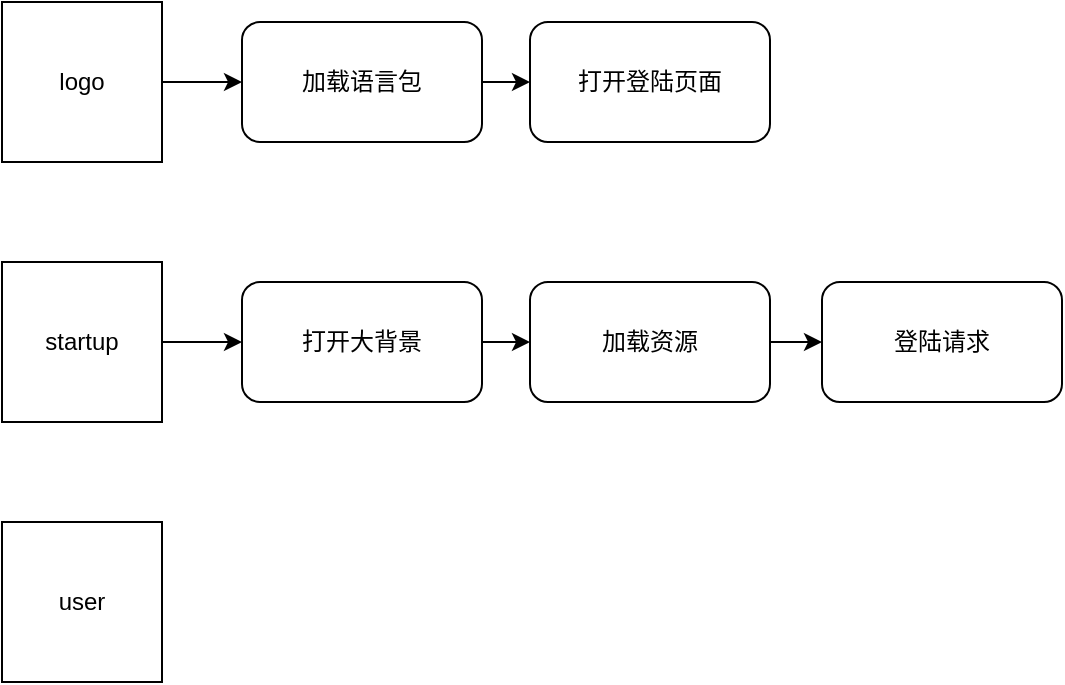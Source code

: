 <mxfile version="24.0.7" type="github">
  <diagram name="第 1 页" id="9L5l5rkbmFsTTnhJQjJs">
    <mxGraphModel dx="743" dy="411" grid="1" gridSize="10" guides="1" tooltips="1" connect="1" arrows="1" fold="1" page="1" pageScale="1" pageWidth="827" pageHeight="1169" math="0" shadow="0">
      <root>
        <mxCell id="0" />
        <mxCell id="1" parent="0" />
        <mxCell id="8jNomQwTIJBd3lpKVLZC-5" style="edgeStyle=orthogonalEdgeStyle;rounded=0;orthogonalLoop=1;jettySize=auto;html=1;entryX=0;entryY=0.5;entryDx=0;entryDy=0;" edge="1" parent="1" source="8jNomQwTIJBd3lpKVLZC-1" target="8jNomQwTIJBd3lpKVLZC-4">
          <mxGeometry relative="1" as="geometry" />
        </mxCell>
        <mxCell id="8jNomQwTIJBd3lpKVLZC-1" value="logo" style="whiteSpace=wrap;html=1;aspect=fixed;" vertex="1" parent="1">
          <mxGeometry x="90" y="80" width="80" height="80" as="geometry" />
        </mxCell>
        <mxCell id="8jNomQwTIJBd3lpKVLZC-17" value="" style="edgeStyle=orthogonalEdgeStyle;rounded=0;orthogonalLoop=1;jettySize=auto;html=1;" edge="1" parent="1" source="8jNomQwTIJBd3lpKVLZC-2" target="8jNomQwTIJBd3lpKVLZC-15">
          <mxGeometry relative="1" as="geometry" />
        </mxCell>
        <mxCell id="8jNomQwTIJBd3lpKVLZC-2" value="startup" style="whiteSpace=wrap;html=1;aspect=fixed;" vertex="1" parent="1">
          <mxGeometry x="90" y="210" width="80" height="80" as="geometry" />
        </mxCell>
        <mxCell id="8jNomQwTIJBd3lpKVLZC-3" value="user" style="whiteSpace=wrap;html=1;aspect=fixed;" vertex="1" parent="1">
          <mxGeometry x="90" y="340" width="80" height="80" as="geometry" />
        </mxCell>
        <mxCell id="8jNomQwTIJBd3lpKVLZC-11" style="edgeStyle=orthogonalEdgeStyle;rounded=0;orthogonalLoop=1;jettySize=auto;html=1;entryX=0;entryY=0.5;entryDx=0;entryDy=0;" edge="1" parent="1" source="8jNomQwTIJBd3lpKVLZC-4" target="8jNomQwTIJBd3lpKVLZC-10">
          <mxGeometry relative="1" as="geometry" />
        </mxCell>
        <mxCell id="8jNomQwTIJBd3lpKVLZC-4" value="&lt;span style=&quot;text-wrap: nowrap;&quot;&gt;加载语言包&lt;/span&gt;" style="rounded=1;whiteSpace=wrap;html=1;" vertex="1" parent="1">
          <mxGeometry x="210" y="90" width="120" height="60" as="geometry" />
        </mxCell>
        <mxCell id="8jNomQwTIJBd3lpKVLZC-14" value="" style="edgeStyle=orthogonalEdgeStyle;rounded=0;orthogonalLoop=1;jettySize=auto;html=1;" edge="1" parent="1" source="8jNomQwTIJBd3lpKVLZC-7" target="8jNomQwTIJBd3lpKVLZC-12">
          <mxGeometry relative="1" as="geometry" />
        </mxCell>
        <mxCell id="8jNomQwTIJBd3lpKVLZC-7" value="&lt;span style=&quot;text-wrap: nowrap;&quot;&gt;加载资源&lt;/span&gt;" style="rounded=1;whiteSpace=wrap;html=1;" vertex="1" parent="1">
          <mxGeometry x="354" y="220" width="120" height="60" as="geometry" />
        </mxCell>
        <mxCell id="8jNomQwTIJBd3lpKVLZC-10" value="打开&lt;span style=&quot;background-color: initial;&quot;&gt;登陆页面&lt;/span&gt;" style="rounded=1;whiteSpace=wrap;html=1;" vertex="1" parent="1">
          <mxGeometry x="354" y="90" width="120" height="60" as="geometry" />
        </mxCell>
        <mxCell id="8jNomQwTIJBd3lpKVLZC-12" value="&lt;span style=&quot;text-wrap: nowrap;&quot;&gt;登陆请求&lt;/span&gt;" style="rounded=1;whiteSpace=wrap;html=1;" vertex="1" parent="1">
          <mxGeometry x="500" y="220" width="120" height="60" as="geometry" />
        </mxCell>
        <mxCell id="8jNomQwTIJBd3lpKVLZC-16" value="" style="edgeStyle=orthogonalEdgeStyle;rounded=0;orthogonalLoop=1;jettySize=auto;html=1;" edge="1" parent="1" source="8jNomQwTIJBd3lpKVLZC-15" target="8jNomQwTIJBd3lpKVLZC-7">
          <mxGeometry relative="1" as="geometry" />
        </mxCell>
        <mxCell id="8jNomQwTIJBd3lpKVLZC-15" value="&lt;span style=&quot;text-wrap: nowrap;&quot;&gt;打开大背景&lt;/span&gt;" style="rounded=1;whiteSpace=wrap;html=1;" vertex="1" parent="1">
          <mxGeometry x="210" y="220" width="120" height="60" as="geometry" />
        </mxCell>
      </root>
    </mxGraphModel>
  </diagram>
</mxfile>
